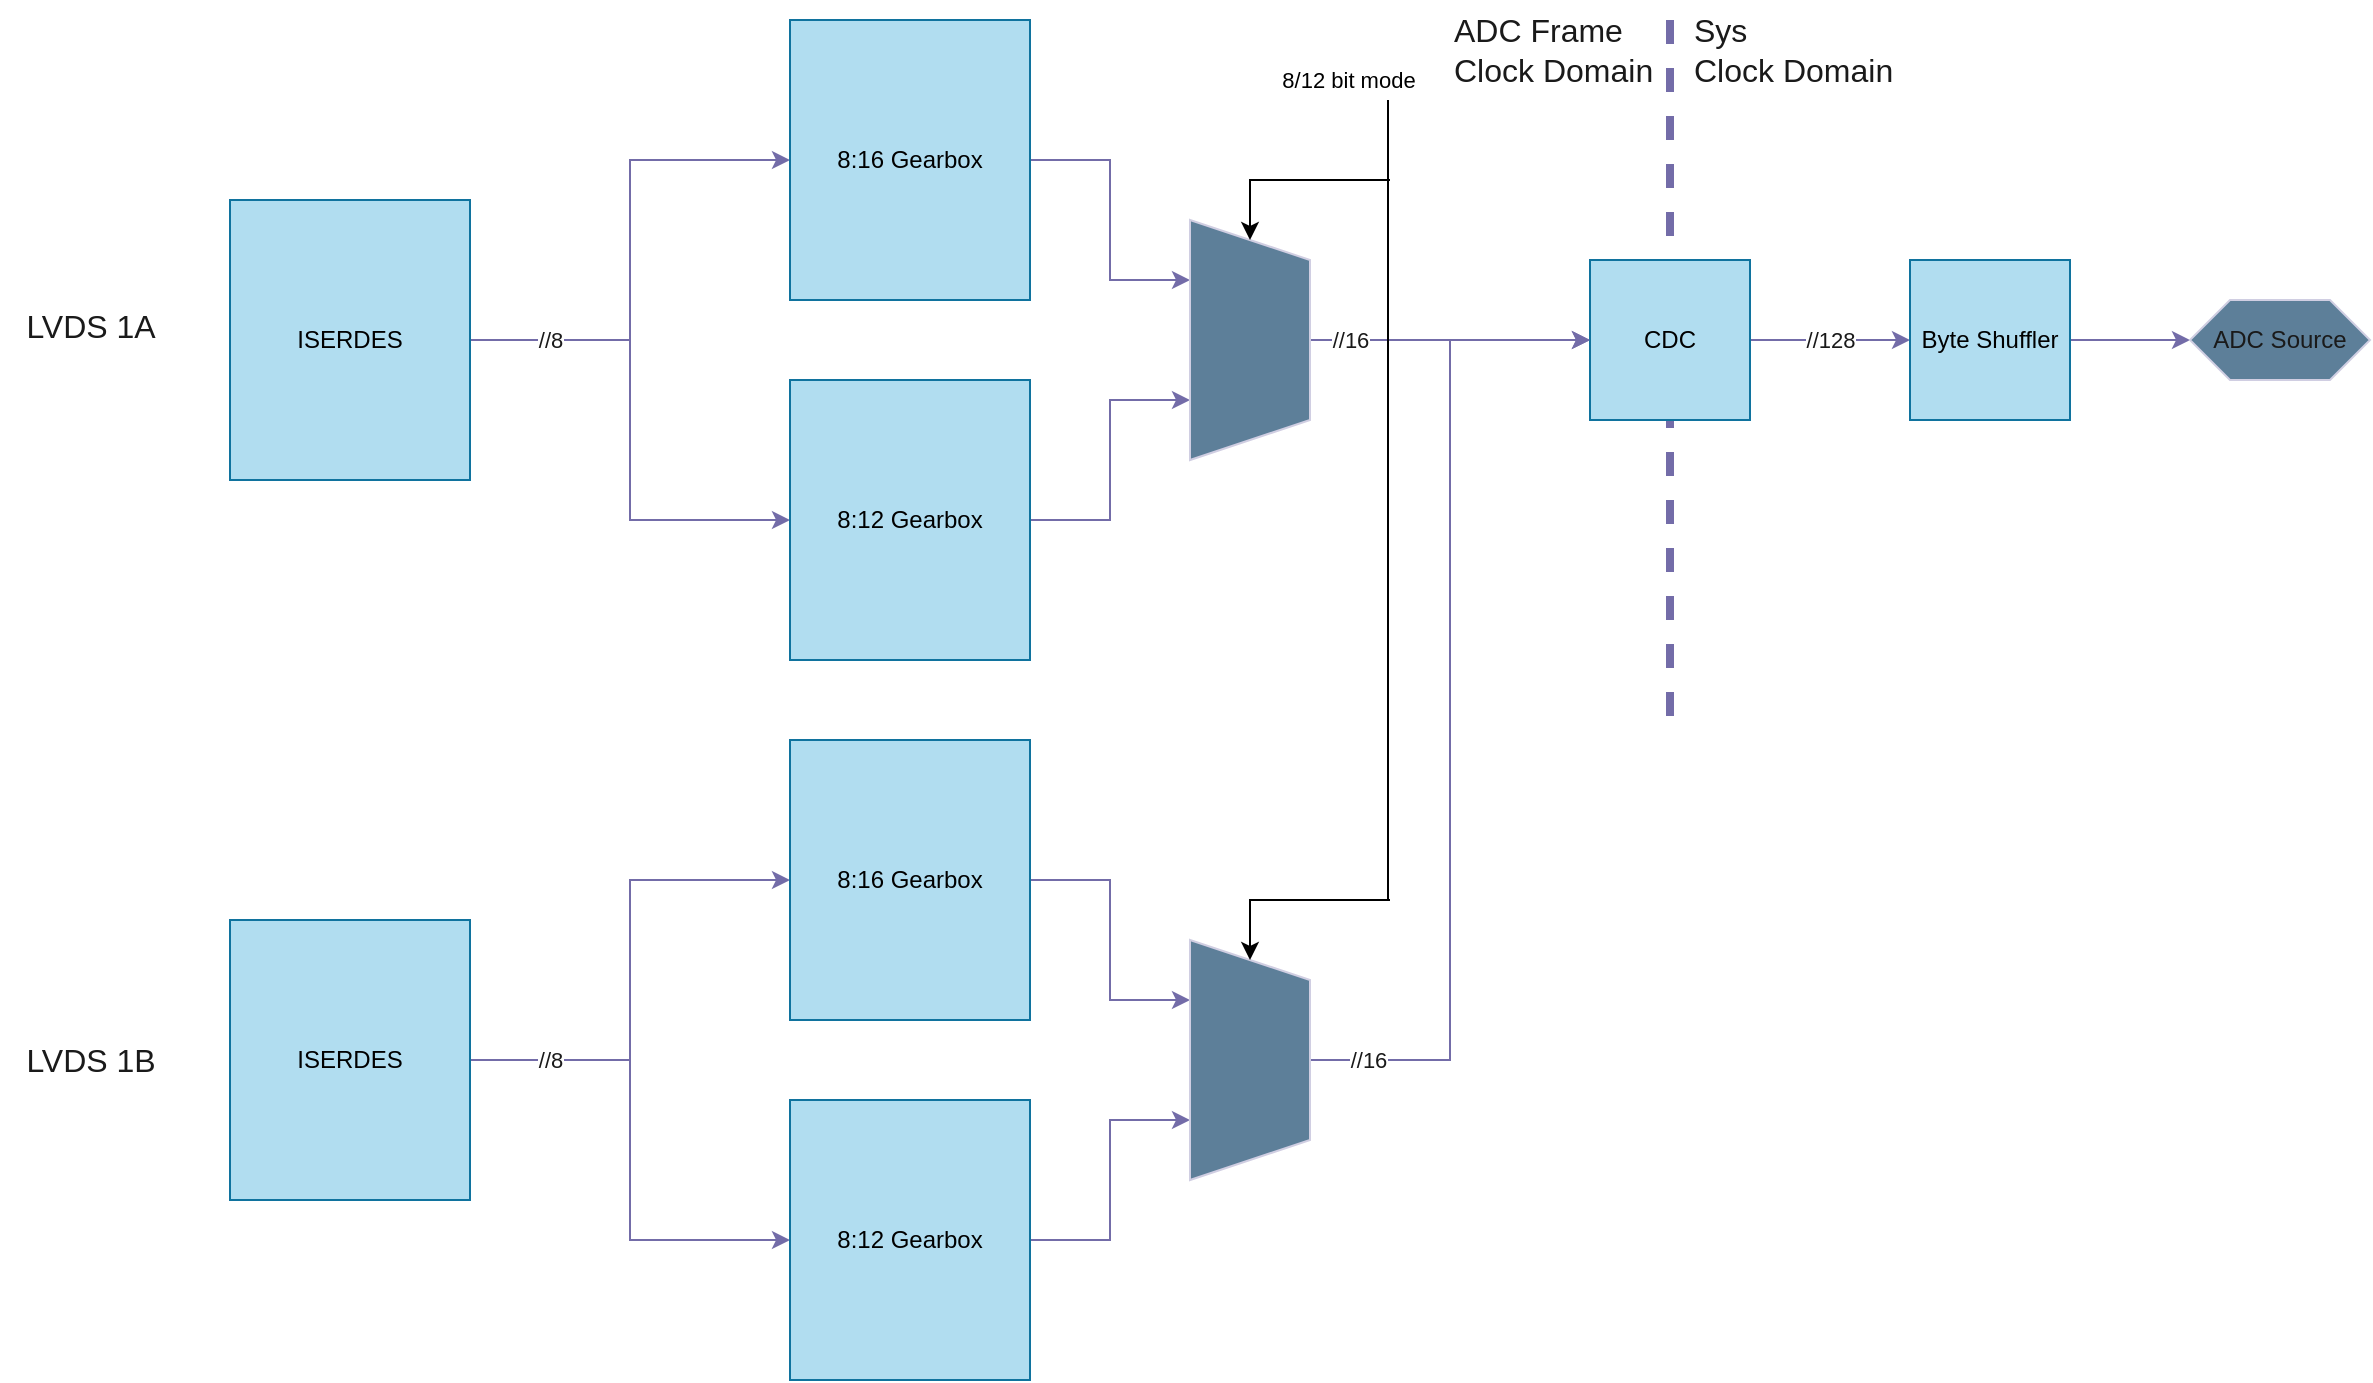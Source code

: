 <mxfile pages="2">
    <diagram name="Page-1" id="tI4u4nP9JffL1rXndaB4">
        <mxGraphModel dx="569" dy="916" grid="1" gridSize="10" guides="1" tooltips="1" connect="1" arrows="1" fold="1" page="1" pageScale="1" pageWidth="850" pageHeight="1100" math="0" shadow="0" adaptiveColors="auto">
            <root>
                <mxCell id="0"/>
                <mxCell id="1" parent="0"/>
                <mxCell id="nb_6ZIkmi3zEc-lVoM6n-12" value="" style="endArrow=none;dashed=1;html=1;rounded=0;strokeColor=#736CA8;fontColor=#1A1A1A;startSize=6;strokeWidth=4;" parent="1" edge="1">
                    <mxGeometry width="50" height="50" relative="1" as="geometry">
                        <mxPoint x="840" y="80" as="sourcePoint"/>
                        <mxPoint x="840" y="440" as="targetPoint"/>
                    </mxGeometry>
                </mxCell>
                <mxCell id="nb_6ZIkmi3zEc-lVoM6n-2" style="edgeStyle=orthogonalEdgeStyle;rounded=0;orthogonalLoop=1;jettySize=auto;html=1;strokeColor=#736CA8;fontColor=#1A1A1A;entryX=0;entryY=0.5;entryDx=0;entryDy=0;" parent="1" source="nb_6ZIkmi3zEc-lVoM6n-1" target="nb_6ZIkmi3zEc-lVoM6n-3" edge="1">
                    <mxGeometry relative="1" as="geometry">
                        <mxPoint x="390" y="160" as="targetPoint"/>
                    </mxGeometry>
                </mxCell>
                <mxCell id="nb_6ZIkmi3zEc-lVoM6n-5" value="//8" style="edgeStyle=orthogonalEdgeStyle;rounded=0;orthogonalLoop=1;jettySize=auto;html=1;entryX=0;entryY=0.5;entryDx=0;entryDy=0;strokeColor=#736CA8;fontColor=#1A1A1A;" parent="1" source="nb_6ZIkmi3zEc-lVoM6n-1" target="nb_6ZIkmi3zEc-lVoM6n-4" edge="1">
                    <mxGeometry x="-0.68" relative="1" as="geometry">
                        <mxPoint as="offset"/>
                    </mxGeometry>
                </mxCell>
                <mxCell id="nb_6ZIkmi3zEc-lVoM6n-1" value="ISERDES" style="rounded=0;whiteSpace=wrap;html=1;labelBackgroundColor=none;fillColor=#b1ddf0;strokeColor=#10739e;" parent="1" vertex="1">
                    <mxGeometry x="120" y="170" width="120" height="140" as="geometry"/>
                </mxCell>
                <mxCell id="nb_6ZIkmi3zEc-lVoM6n-7" style="edgeStyle=orthogonalEdgeStyle;rounded=0;orthogonalLoop=1;jettySize=auto;html=1;entryX=0.25;entryY=1;entryDx=0;entryDy=0;strokeColor=#736CA8;fontColor=#1A1A1A;" parent="1" source="nb_6ZIkmi3zEc-lVoM6n-3" target="nb_6ZIkmi3zEc-lVoM6n-6" edge="1">
                    <mxGeometry relative="1" as="geometry"/>
                </mxCell>
                <mxCell id="nb_6ZIkmi3zEc-lVoM6n-3" value="8:16 Gearbox" style="rounded=0;whiteSpace=wrap;html=1;labelBackgroundColor=none;fillColor=#b1ddf0;strokeColor=#10739e;" parent="1" vertex="1">
                    <mxGeometry x="400" y="80" width="120" height="140" as="geometry"/>
                </mxCell>
                <mxCell id="nb_6ZIkmi3zEc-lVoM6n-8" style="edgeStyle=orthogonalEdgeStyle;rounded=0;orthogonalLoop=1;jettySize=auto;html=1;entryX=0.75;entryY=1;entryDx=0;entryDy=0;strokeColor=#736CA8;fontColor=#1A1A1A;" parent="1" source="nb_6ZIkmi3zEc-lVoM6n-4" target="nb_6ZIkmi3zEc-lVoM6n-6" edge="1">
                    <mxGeometry relative="1" as="geometry"/>
                </mxCell>
                <mxCell id="nb_6ZIkmi3zEc-lVoM6n-4" value="8:12 Gearbox" style="rounded=0;whiteSpace=wrap;html=1;labelBackgroundColor=none;fillColor=#b1ddf0;strokeColor=#10739e;" parent="1" vertex="1">
                    <mxGeometry x="400" y="260" width="120" height="140" as="geometry"/>
                </mxCell>
                <mxCell id="nb_6ZIkmi3zEc-lVoM6n-10" value="//16" style="edgeStyle=orthogonalEdgeStyle;rounded=0;orthogonalLoop=1;jettySize=auto;html=1;entryX=0;entryY=0.5;entryDx=0;entryDy=0;strokeColor=#736CA8;fontColor=#1A1A1A;" parent="1" source="nb_6ZIkmi3zEc-lVoM6n-6" target="nb_6ZIkmi3zEc-lVoM6n-9" edge="1">
                    <mxGeometry x="-0.714" relative="1" as="geometry">
                        <mxPoint as="offset"/>
                    </mxGeometry>
                </mxCell>
                <mxCell id="nb_6ZIkmi3zEc-lVoM6n-6" value="" style="shape=trapezoid;perimeter=trapezoidPerimeter;whiteSpace=wrap;html=1;fixedSize=1;strokeColor=#D0CEE2;fontColor=#1A1A1A;fillColor=#5D7F99;rotation=90;" parent="1" vertex="1">
                    <mxGeometry x="570" y="210" width="120" height="60" as="geometry"/>
                </mxCell>
                <mxCell id="nb_6ZIkmi3zEc-lVoM6n-15" value="//128" style="edgeStyle=orthogonalEdgeStyle;rounded=0;orthogonalLoop=1;jettySize=auto;html=1;entryX=0;entryY=0.5;entryDx=0;entryDy=0;strokeColor=#736CA8;fontColor=#1A1A1A;" parent="1" source="nb_6ZIkmi3zEc-lVoM6n-9" target="nb_6ZIkmi3zEc-lVoM6n-11" edge="1">
                    <mxGeometry relative="1" as="geometry"/>
                </mxCell>
                <mxCell id="nb_6ZIkmi3zEc-lVoM6n-9" value="CDC" style="whiteSpace=wrap;html=1;aspect=fixed;strokeColor=#10739e;fontColor=default;fillColor=#b1ddf0;rounded=0;align=center;verticalAlign=middle;fontFamily=Helvetica;fontSize=12;labelBackgroundColor=none;" parent="1" vertex="1">
                    <mxGeometry x="800" y="200" width="80" height="80" as="geometry"/>
                </mxCell>
                <mxCell id="nb_6ZIkmi3zEc-lVoM6n-16" style="edgeStyle=orthogonalEdgeStyle;rounded=0;orthogonalLoop=1;jettySize=auto;html=1;strokeColor=#736CA8;fontColor=#1A1A1A;entryX=0;entryY=0.5;entryDx=0;entryDy=0;" parent="1" source="nb_6ZIkmi3zEc-lVoM6n-11" target="nb_6ZIkmi3zEc-lVoM6n-18" edge="1">
                    <mxGeometry relative="1" as="geometry">
                        <mxPoint x="1150" y="240" as="targetPoint"/>
                    </mxGeometry>
                </mxCell>
                <mxCell id="nb_6ZIkmi3zEc-lVoM6n-11" value="Byte Shuffler" style="whiteSpace=wrap;html=1;aspect=fixed;strokeColor=#10739e;fontColor=default;fillColor=#b1ddf0;rounded=0;align=center;verticalAlign=middle;fontFamily=Helvetica;fontSize=12;labelBackgroundColor=none;" parent="1" vertex="1">
                    <mxGeometry x="960" y="200" width="80" height="80" as="geometry"/>
                </mxCell>
                <mxCell id="nb_6ZIkmi3zEc-lVoM6n-13" value="Sys&lt;div&gt;Clock Domain&lt;/div&gt;" style="text;html=1;align=left;verticalAlign=middle;resizable=0;points=[];autosize=1;strokeColor=none;fillColor=none;fontColor=#1A1A1A;fontSize=16;" parent="1" vertex="1">
                    <mxGeometry x="850" y="70" width="120" height="50" as="geometry"/>
                </mxCell>
                <mxCell id="nb_6ZIkmi3zEc-lVoM6n-14" value="ADC Frame&lt;div&gt;Clock Domain&lt;/div&gt;" style="text;html=1;align=left;verticalAlign=middle;resizable=0;points=[];autosize=1;strokeColor=none;fillColor=none;fontColor=#1A1A1A;fontSize=16;" parent="1" vertex="1">
                    <mxGeometry x="730" y="70" width="120" height="50" as="geometry"/>
                </mxCell>
                <mxCell id="nb_6ZIkmi3zEc-lVoM6n-18" value="ADC Source" style="shape=hexagon;perimeter=hexagonPerimeter2;whiteSpace=wrap;html=1;fixedSize=1;strokeColor=#D0CEE2;fontColor=#1A1A1A;fillColor=#5D7F99;" parent="1" vertex="1">
                    <mxGeometry x="1100" y="220" width="90" height="40" as="geometry"/>
                </mxCell>
                <mxCell id="nb_6ZIkmi3zEc-lVoM6n-19" style="edgeStyle=orthogonalEdgeStyle;rounded=0;orthogonalLoop=1;jettySize=auto;html=1;strokeColor=#736CA8;fontColor=#1A1A1A;entryX=0;entryY=0.5;entryDx=0;entryDy=0;" parent="1" source="nb_6ZIkmi3zEc-lVoM6n-21" target="nb_6ZIkmi3zEc-lVoM6n-23" edge="1">
                    <mxGeometry relative="1" as="geometry">
                        <mxPoint x="390" y="520" as="targetPoint"/>
                    </mxGeometry>
                </mxCell>
                <mxCell id="nb_6ZIkmi3zEc-lVoM6n-20" value="//8" style="edgeStyle=orthogonalEdgeStyle;rounded=0;orthogonalLoop=1;jettySize=auto;html=1;entryX=0;entryY=0.5;entryDx=0;entryDy=0;strokeColor=#736CA8;fontColor=#1A1A1A;" parent="1" source="nb_6ZIkmi3zEc-lVoM6n-21" target="nb_6ZIkmi3zEc-lVoM6n-25" edge="1">
                    <mxGeometry x="-0.68" relative="1" as="geometry">
                        <mxPoint as="offset"/>
                    </mxGeometry>
                </mxCell>
                <mxCell id="nb_6ZIkmi3zEc-lVoM6n-21" value="ISERDES" style="rounded=0;whiteSpace=wrap;html=1;labelBackgroundColor=none;fillColor=#b1ddf0;strokeColor=#10739e;" parent="1" vertex="1">
                    <mxGeometry x="120" y="530" width="120" height="140" as="geometry"/>
                </mxCell>
                <mxCell id="nb_6ZIkmi3zEc-lVoM6n-22" style="edgeStyle=orthogonalEdgeStyle;rounded=0;orthogonalLoop=1;jettySize=auto;html=1;entryX=0.25;entryY=1;entryDx=0;entryDy=0;strokeColor=#736CA8;fontColor=#1A1A1A;" parent="1" source="nb_6ZIkmi3zEc-lVoM6n-23" target="nb_6ZIkmi3zEc-lVoM6n-26" edge="1">
                    <mxGeometry relative="1" as="geometry"/>
                </mxCell>
                <mxCell id="nb_6ZIkmi3zEc-lVoM6n-23" value="8:16 Gearbox" style="rounded=0;whiteSpace=wrap;html=1;labelBackgroundColor=none;fillColor=#b1ddf0;strokeColor=#10739e;" parent="1" vertex="1">
                    <mxGeometry x="400" y="440" width="120" height="140" as="geometry"/>
                </mxCell>
                <mxCell id="nb_6ZIkmi3zEc-lVoM6n-24" style="edgeStyle=orthogonalEdgeStyle;rounded=0;orthogonalLoop=1;jettySize=auto;html=1;entryX=0.75;entryY=1;entryDx=0;entryDy=0;strokeColor=#736CA8;fontColor=#1A1A1A;" parent="1" source="nb_6ZIkmi3zEc-lVoM6n-25" target="nb_6ZIkmi3zEc-lVoM6n-26" edge="1">
                    <mxGeometry relative="1" as="geometry"/>
                </mxCell>
                <mxCell id="nb_6ZIkmi3zEc-lVoM6n-25" value="8:12 Gearbox" style="rounded=0;whiteSpace=wrap;html=1;labelBackgroundColor=none;fillColor=#b1ddf0;strokeColor=#10739e;" parent="1" vertex="1">
                    <mxGeometry x="400" y="620" width="120" height="140" as="geometry"/>
                </mxCell>
                <mxCell id="nb_6ZIkmi3zEc-lVoM6n-28" value="//16" style="edgeStyle=orthogonalEdgeStyle;rounded=0;orthogonalLoop=1;jettySize=auto;html=1;entryX=0;entryY=0.5;entryDx=0;entryDy=0;strokeColor=#736CA8;fontColor=#1A1A1A;" parent="1" source="nb_6ZIkmi3zEc-lVoM6n-26" target="nb_6ZIkmi3zEc-lVoM6n-9" edge="1">
                    <mxGeometry x="-0.88" relative="1" as="geometry">
                        <mxPoint x="-1" as="offset"/>
                    </mxGeometry>
                </mxCell>
                <mxCell id="nb_6ZIkmi3zEc-lVoM6n-26" value="" style="shape=trapezoid;perimeter=trapezoidPerimeter;whiteSpace=wrap;html=1;fixedSize=1;strokeColor=#D0CEE2;fontColor=#1A1A1A;fillColor=#5D7F99;rotation=90;" parent="1" vertex="1">
                    <mxGeometry x="570" y="570" width="120" height="60" as="geometry"/>
                </mxCell>
                <mxCell id="nb_6ZIkmi3zEc-lVoM6n-29" value="LVDS 1A" style="text;html=1;align=center;verticalAlign=middle;resizable=0;points=[];autosize=1;strokeColor=none;fillColor=none;fontColor=#1A1A1A;fontSize=16;" parent="1" vertex="1">
                    <mxGeometry x="5" y="218" width="90" height="30" as="geometry"/>
                </mxCell>
                <mxCell id="nb_6ZIkmi3zEc-lVoM6n-30" value="LVDS 1B" style="text;html=1;align=center;verticalAlign=middle;resizable=0;points=[];autosize=1;strokeColor=none;fillColor=none;fontColor=#1A1A1A;fontSize=16;" parent="1" vertex="1">
                    <mxGeometry x="5" y="585" width="90" height="30" as="geometry"/>
                </mxCell>
                <mxCell id="GVXI9cRI0fCUIjTEkEjG-1" value="8/12 bit mode" style="endArrow=none;html=1;endFill=0;" parent="1" edge="1">
                    <mxGeometry x="-1" y="-22" width="50" height="50" relative="1" as="geometry">
                        <mxPoint x="699" y="120" as="sourcePoint"/>
                        <mxPoint x="699" y="520" as="targetPoint"/>
                        <mxPoint x="2" y="-10" as="offset"/>
                        <Array as="points">
                            <mxPoint x="699" y="320"/>
                        </Array>
                    </mxGeometry>
                </mxCell>
                <mxCell id="GVXI9cRI0fCUIjTEkEjG-3" value="" style="endArrow=classic;html=1;entryX=0;entryY=0.5;entryDx=0;entryDy=0;rounded=0;curved=0;" parent="1" target="nb_6ZIkmi3zEc-lVoM6n-6" edge="1">
                    <mxGeometry width="50" height="50" relative="1" as="geometry">
                        <mxPoint x="700" y="160" as="sourcePoint"/>
                        <mxPoint x="660" y="150" as="targetPoint"/>
                        <Array as="points">
                            <mxPoint x="630" y="160"/>
                        </Array>
                    </mxGeometry>
                </mxCell>
                <mxCell id="GVXI9cRI0fCUIjTEkEjG-4" value="" style="endArrow=classic;html=1;entryX=0;entryY=0.5;entryDx=0;entryDy=0;rounded=0;curved=0;" parent="1" edge="1">
                    <mxGeometry width="50" height="50" relative="1" as="geometry">
                        <mxPoint x="700" y="520" as="sourcePoint"/>
                        <mxPoint x="630" y="550" as="targetPoint"/>
                        <Array as="points">
                            <mxPoint x="630" y="520"/>
                        </Array>
                    </mxGeometry>
                </mxCell>
            </root>
        </mxGraphModel>
    </diagram>
    <diagram id="SXMWevlolXy6wEWWk10X" name="Page-2">
        <mxGraphModel dx="944" dy="774" grid="1" gridSize="10" guides="1" tooltips="1" connect="1" arrows="1" fold="1" page="1" pageScale="1" pageWidth="850" pageHeight="1100" math="0" shadow="0">
            <root>
                <mxCell id="0"/>
                <mxCell id="1" parent="0"/>
            </root>
        </mxGraphModel>
    </diagram>
</mxfile>